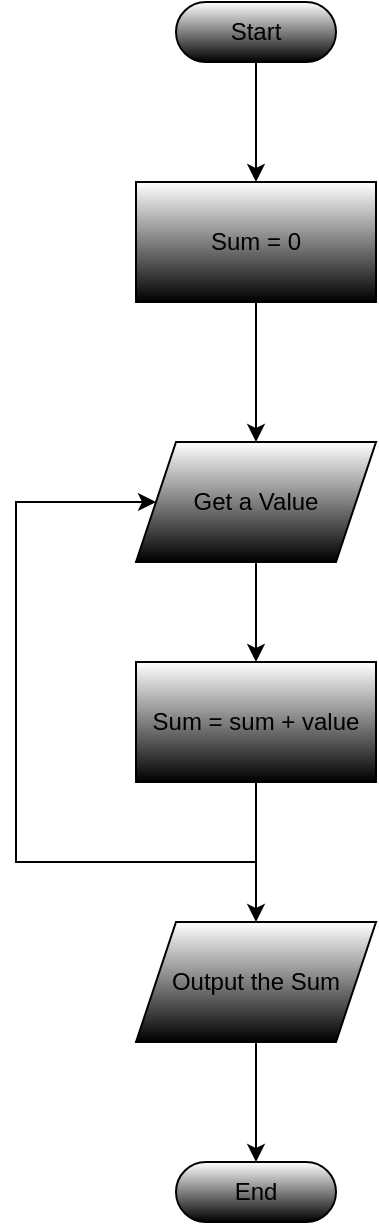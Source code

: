 <mxfile version="24.7.7">
  <diagram name="Page-1" id="XN_VbIpD6DDhuuvh4Q2o">
    <mxGraphModel dx="1426" dy="791" grid="1" gridSize="10" guides="1" tooltips="1" connect="1" arrows="1" fold="1" page="1" pageScale="1" pageWidth="850" pageHeight="1100" math="0" shadow="0">
      <root>
        <mxCell id="0" />
        <mxCell id="1" parent="0" />
        <mxCell id="r1YcXjHLXUhr-oHCGRuf-1" value="Sum = 0" style="rounded=0;whiteSpace=wrap;html=1;gradientColor=default;" vertex="1" parent="1">
          <mxGeometry x="360" y="170" width="120" height="60" as="geometry" />
        </mxCell>
        <mxCell id="r1YcXjHLXUhr-oHCGRuf-2" value="" style="endArrow=classic;html=1;rounded=0;exitX=0.5;exitY=1;exitDx=0;exitDy=0;entryX=0.5;entryY=0;entryDx=0;entryDy=0;" edge="1" parent="1" target="r1YcXjHLXUhr-oHCGRuf-1">
          <mxGeometry width="50" height="50" relative="1" as="geometry">
            <mxPoint x="420" y="110" as="sourcePoint" />
            <mxPoint x="450" y="230" as="targetPoint" />
          </mxGeometry>
        </mxCell>
        <mxCell id="r1YcXjHLXUhr-oHCGRuf-3" value="Get a Value" style="shape=parallelogram;perimeter=parallelogramPerimeter;whiteSpace=wrap;html=1;fixedSize=1;gradientColor=default;" vertex="1" parent="1">
          <mxGeometry x="360" y="300" width="120" height="60" as="geometry" />
        </mxCell>
        <mxCell id="r1YcXjHLXUhr-oHCGRuf-4" value="" style="endArrow=classic;html=1;rounded=0;exitX=0.5;exitY=1;exitDx=0;exitDy=0;entryX=0.5;entryY=0;entryDx=0;entryDy=0;" edge="1" parent="1" source="r1YcXjHLXUhr-oHCGRuf-1" target="r1YcXjHLXUhr-oHCGRuf-3">
          <mxGeometry width="50" height="50" relative="1" as="geometry">
            <mxPoint x="400" y="280" as="sourcePoint" />
            <mxPoint x="450" y="230" as="targetPoint" />
          </mxGeometry>
        </mxCell>
        <mxCell id="r1YcXjHLXUhr-oHCGRuf-5" value="Sum = sum + value" style="rounded=0;whiteSpace=wrap;html=1;gradientColor=default;" vertex="1" parent="1">
          <mxGeometry x="360" y="410" width="120" height="60" as="geometry" />
        </mxCell>
        <mxCell id="r1YcXjHLXUhr-oHCGRuf-6" value="" style="endArrow=classic;html=1;rounded=0;exitX=0.5;exitY=1;exitDx=0;exitDy=0;entryX=0.5;entryY=0;entryDx=0;entryDy=0;" edge="1" parent="1" source="r1YcXjHLXUhr-oHCGRuf-3" target="r1YcXjHLXUhr-oHCGRuf-5">
          <mxGeometry width="50" height="50" relative="1" as="geometry">
            <mxPoint x="400" y="480" as="sourcePoint" />
            <mxPoint x="450" y="430" as="targetPoint" />
          </mxGeometry>
        </mxCell>
        <mxCell id="r1YcXjHLXUhr-oHCGRuf-7" value="Start" style="html=1;dashed=0;whiteSpace=wrap;shape=mxgraph.dfd.start;gradientColor=default;" vertex="1" parent="1">
          <mxGeometry x="380" y="80" width="80" height="30" as="geometry" />
        </mxCell>
        <mxCell id="r1YcXjHLXUhr-oHCGRuf-8" value="End" style="html=1;dashed=0;whiteSpace=wrap;shape=mxgraph.dfd.start;gradientColor=default;" vertex="1" parent="1">
          <mxGeometry x="380" y="660" width="80" height="30" as="geometry" />
        </mxCell>
        <mxCell id="r1YcXjHLXUhr-oHCGRuf-10" value="" style="endArrow=classic;html=1;rounded=0;exitX=0.5;exitY=1;exitDx=0;exitDy=0;entryX=0.5;entryY=0;entryDx=0;entryDy=0;" edge="1" parent="1" source="r1YcXjHLXUhr-oHCGRuf-5" target="r1YcXjHLXUhr-oHCGRuf-14">
          <mxGeometry width="50" height="50" relative="1" as="geometry">
            <mxPoint x="400" y="480" as="sourcePoint" />
            <mxPoint x="420" y="550" as="targetPoint" />
          </mxGeometry>
        </mxCell>
        <mxCell id="r1YcXjHLXUhr-oHCGRuf-14" value="Output the Sum" style="shape=parallelogram;perimeter=parallelogramPerimeter;whiteSpace=wrap;html=1;fixedSize=1;gradientColor=default;" vertex="1" parent="1">
          <mxGeometry x="360" y="540" width="120" height="60" as="geometry" />
        </mxCell>
        <mxCell id="r1YcXjHLXUhr-oHCGRuf-16" value="" style="endArrow=classic;html=1;rounded=0;exitX=0.5;exitY=1;exitDx=0;exitDy=0;entryX=0.5;entryY=0.5;entryDx=0;entryDy=-15;entryPerimeter=0;" edge="1" parent="1" source="r1YcXjHLXUhr-oHCGRuf-14" target="r1YcXjHLXUhr-oHCGRuf-8">
          <mxGeometry width="50" height="50" relative="1" as="geometry">
            <mxPoint x="400" y="580" as="sourcePoint" />
            <mxPoint x="450" y="530" as="targetPoint" />
          </mxGeometry>
        </mxCell>
        <mxCell id="r1YcXjHLXUhr-oHCGRuf-19" value="" style="endArrow=classic;html=1;rounded=0;entryX=0;entryY=0.5;entryDx=0;entryDy=0;" edge="1" parent="1" target="r1YcXjHLXUhr-oHCGRuf-3">
          <mxGeometry width="50" height="50" relative="1" as="geometry">
            <mxPoint x="420" y="510" as="sourcePoint" />
            <mxPoint x="450" y="480" as="targetPoint" />
            <Array as="points">
              <mxPoint x="300" y="510" />
              <mxPoint x="300" y="330" />
            </Array>
          </mxGeometry>
        </mxCell>
      </root>
    </mxGraphModel>
  </diagram>
</mxfile>

